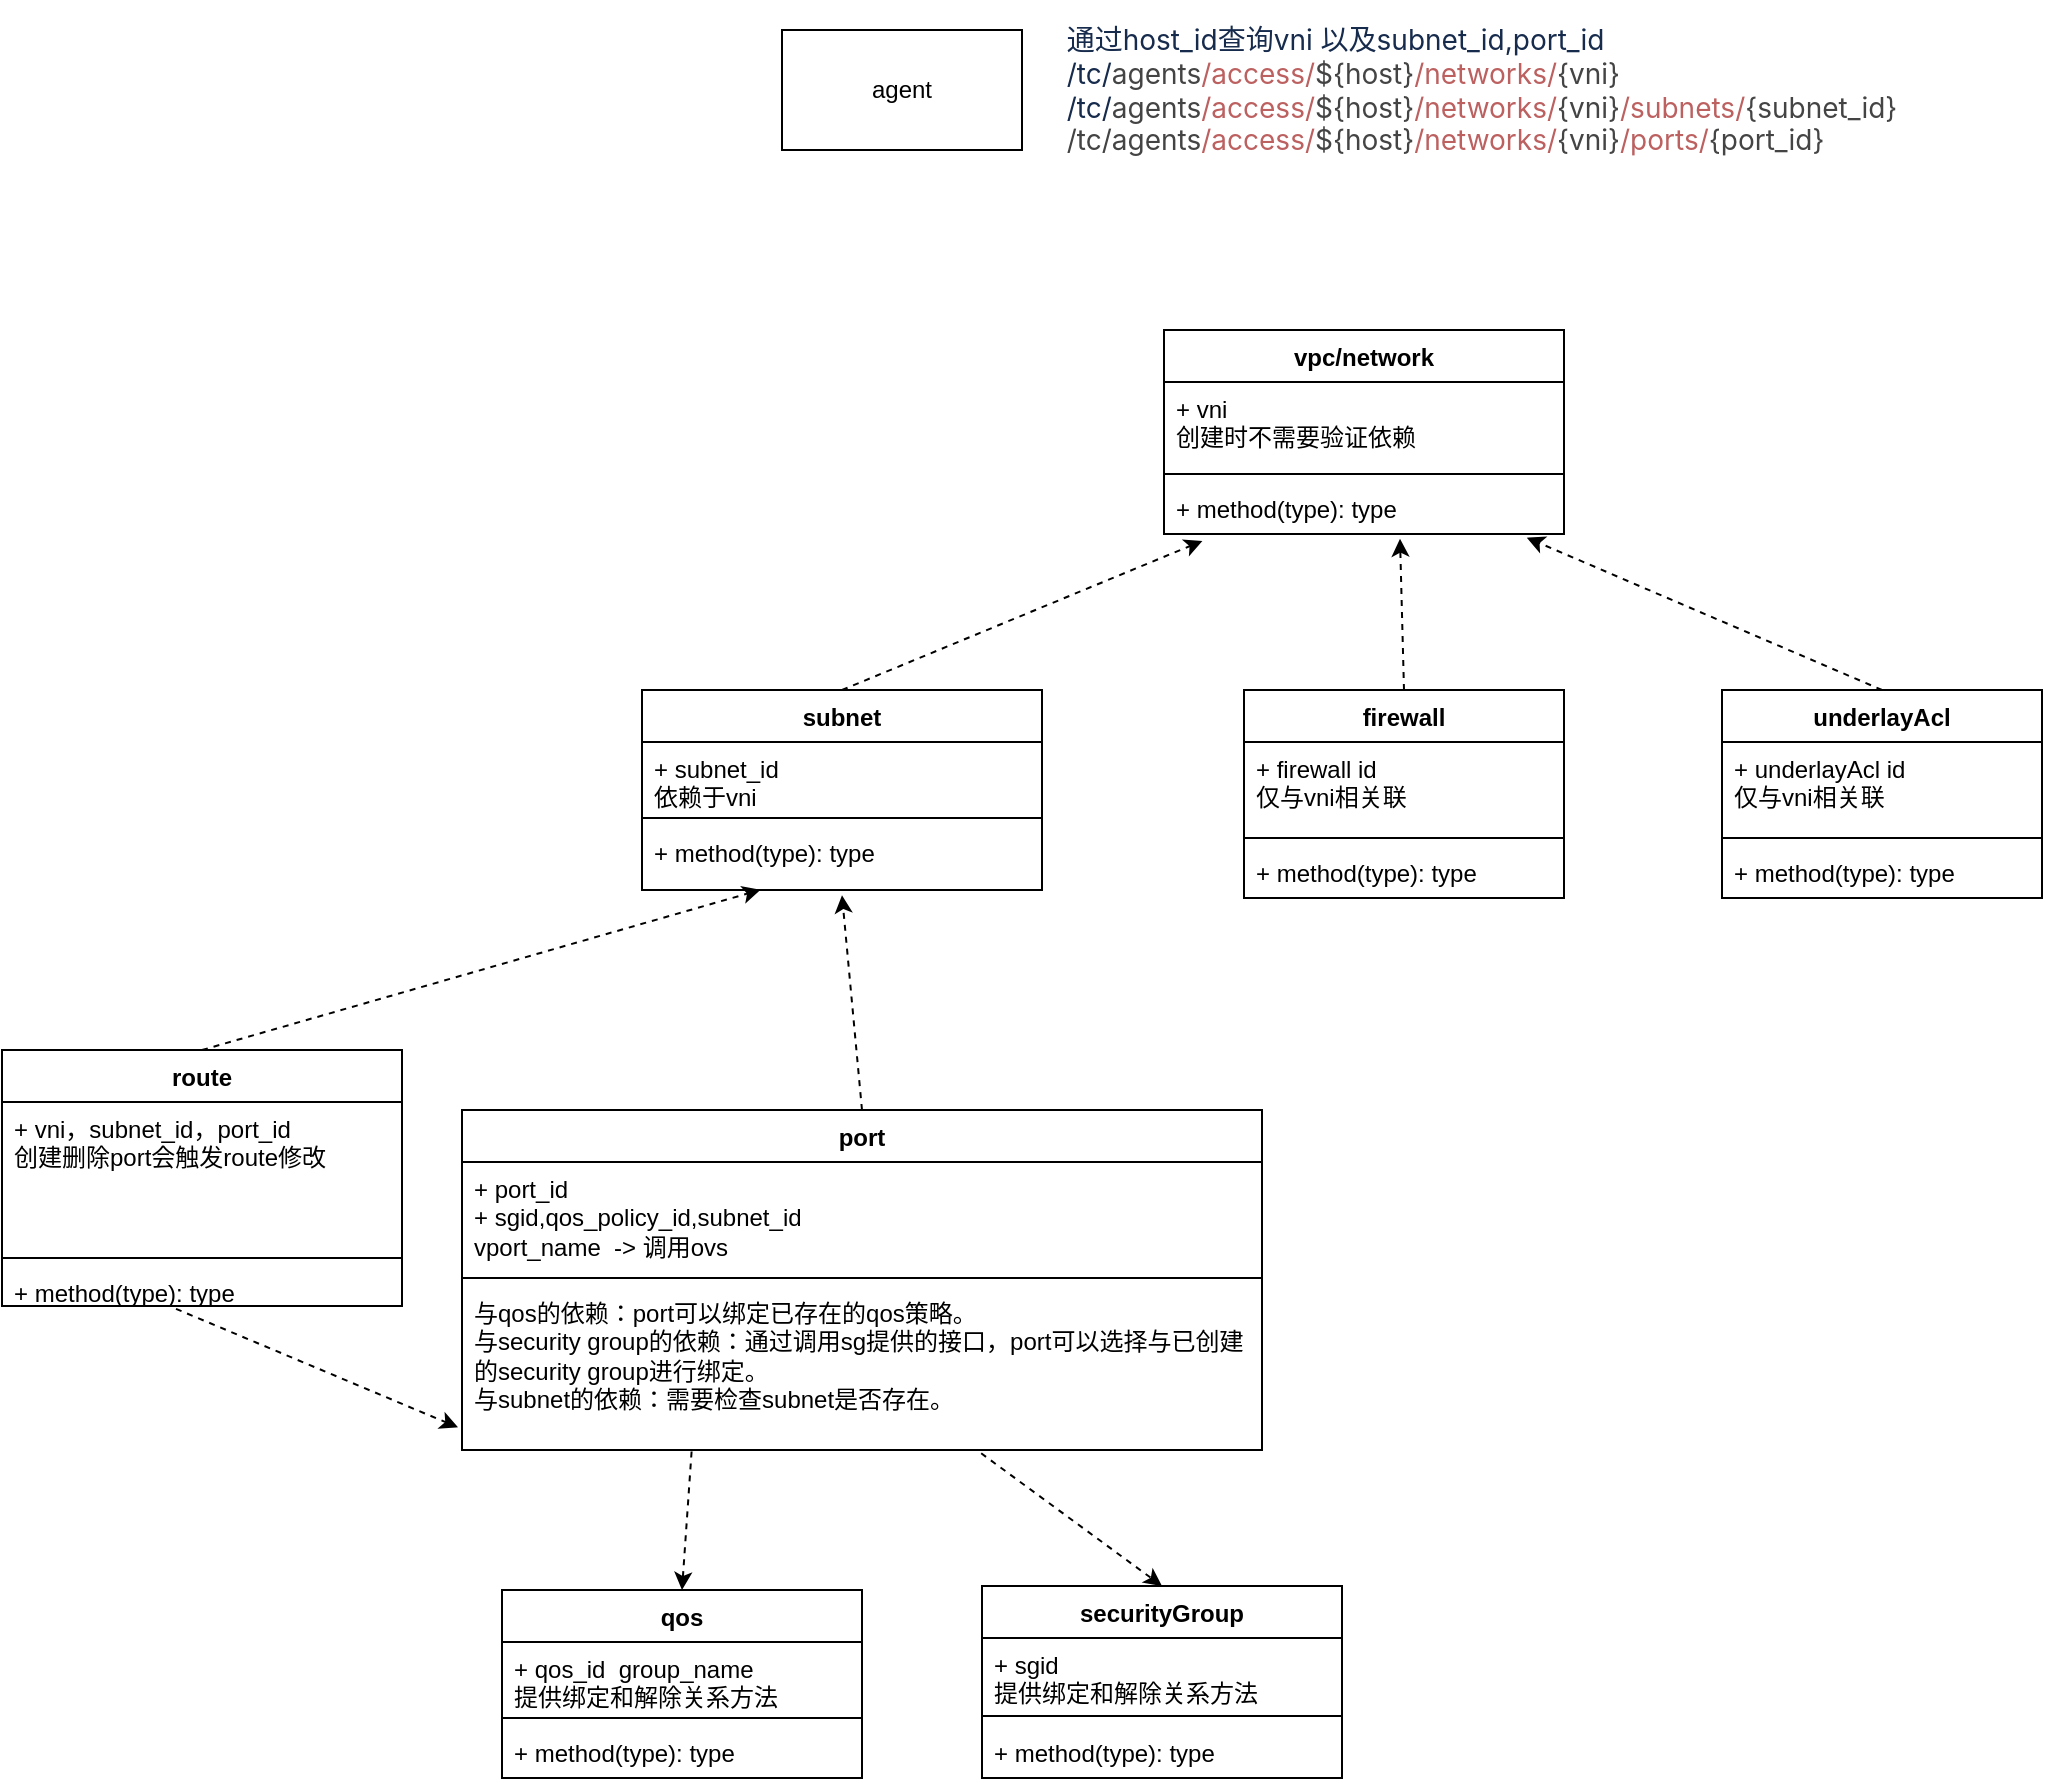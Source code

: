 <mxfile version="22.1.16" type="github">
  <diagram name="第 1 页" id="Pc2Y3xLQnUcVP0rlBtkb">
    <mxGraphModel dx="1812" dy="564" grid="1" gridSize="10" guides="1" tooltips="1" connect="1" arrows="1" fold="1" page="1" pageScale="1" pageWidth="827" pageHeight="1169" math="0" shadow="0">
      <root>
        <mxCell id="0" />
        <mxCell id="1" parent="0" />
        <mxCell id="l93nlvmvGtReNhgtbC6s-1" value="agent" style="rounded=0;whiteSpace=wrap;html=1;" parent="1" vertex="1">
          <mxGeometry x="160" y="20" width="120" height="60" as="geometry" />
        </mxCell>
        <mxCell id="l93nlvmvGtReNhgtbC6s-2" value="&lt;p style=&quot;margin: 0px; padding: 0px; color: rgb(23, 43, 77); font-family: -apple-system, BlinkMacSystemFont, &amp;quot;Segoe UI&amp;quot;, Roboto, Oxygen, Ubuntu, &amp;quot;Fira Sans&amp;quot;, &amp;quot;Droid Sans&amp;quot;, &amp;quot;Helvetica Neue&amp;quot;, sans-serif; font-size: 14px; text-align: left; background-color: rgb(255, 255, 255);&quot;&gt;通过host_id查询vni 以及subnet_id,port_id&lt;/p&gt;&lt;p style=&quot;margin: 0px; padding: 0px; color: rgb(23, 43, 77); font-family: -apple-system, BlinkMacSystemFont, &amp;quot;Segoe UI&amp;quot;, Roboto, Oxygen, Ubuntu, &amp;quot;Fira Sans&amp;quot;, &amp;quot;Droid Sans&amp;quot;, &amp;quot;Helvetica Neue&amp;quot;, sans-serif; font-size: 14px; text-align: left; background-color: rgb(255, 255, 255);&quot;&gt;/tc/&lt;span style=&quot;color: rgb(68, 68, 68);&quot;&gt;agents&lt;/span&gt;&lt;span style=&quot;color: rgb(188, 96, 96);&quot; class=&quot;hljs-regexp&quot;&gt;/access/&lt;/span&gt;&lt;span style=&quot;color: rgb(68, 68, 68);&quot;&gt;${host}&lt;/span&gt;&lt;span style=&quot;color: rgb(188, 96, 96);&quot; class=&quot;hljs-regexp&quot;&gt;/networks/&lt;/span&gt;&lt;span style=&quot;color: rgb(68, 68, 68);&quot;&gt;{vni}&lt;/span&gt;&lt;/p&gt;&lt;p style=&quot;margin: 0px; padding: 0px; color: rgb(23, 43, 77); font-family: -apple-system, BlinkMacSystemFont, &amp;quot;Segoe UI&amp;quot;, Roboto, Oxygen, Ubuntu, &amp;quot;Fira Sans&amp;quot;, &amp;quot;Droid Sans&amp;quot;, &amp;quot;Helvetica Neue&amp;quot;, sans-serif; font-size: 14px; text-align: left; background-color: rgb(255, 255, 255);&quot;&gt;/tc/&lt;span style=&quot;border-color: var(--border-color); color: rgb(68, 68, 68);&quot;&gt;agents&lt;/span&gt;&lt;span style=&quot;border-color: var(--border-color); color: rgb(188, 96, 96);&quot; class=&quot;hljs-regexp&quot;&gt;/access/&lt;/span&gt;&lt;span style=&quot;border-color: var(--border-color); color: rgb(68, 68, 68);&quot;&gt;${host}&lt;/span&gt;&lt;span style=&quot;border-color: var(--border-color); color: rgb(188, 96, 96);&quot; class=&quot;hljs-regexp&quot;&gt;/networks/&lt;/span&gt;&lt;span style=&quot;border-color: var(--border-color); color: rgb(68, 68, 68);&quot;&gt;{vni}&lt;/span&gt;&lt;span style=&quot;border-color: var(--border-color); color: rgb(188, 96, 96);&quot; class=&quot;hljs-regexp&quot;&gt;/subnets/&lt;/span&gt;&lt;span style=&quot;border-color: var(--border-color); color: rgb(68, 68, 68);&quot;&gt;{subnet_id}&lt;/span&gt;&lt;span style=&quot;color: rgb(68, 68, 68);&quot;&gt;&lt;br&gt;&lt;/span&gt;&lt;/p&gt;&lt;p style=&quot;margin: 0px; padding: 0px; color: rgb(23, 43, 77); font-family: -apple-system, BlinkMacSystemFont, &amp;quot;Segoe UI&amp;quot;, Roboto, Oxygen, Ubuntu, &amp;quot;Fira Sans&amp;quot;, &amp;quot;Droid Sans&amp;quot;, &amp;quot;Helvetica Neue&amp;quot;, sans-serif; font-size: 14px; text-align: left; background-color: rgb(255, 255, 255);&quot;&gt;&lt;span style=&quot;border-color: var(--border-color); color: rgb(68, 68, 68);&quot;&gt;/tc/&lt;span style=&quot;border-color: var(--border-color);&quot;&gt;agents&lt;/span&gt;&lt;span style=&quot;border-color: var(--border-color); color: rgb(188, 96, 96);&quot; class=&quot;hljs-regexp&quot;&gt;/access/&lt;/span&gt;&lt;span style=&quot;border-color: var(--border-color);&quot;&gt;${host}&lt;/span&gt;&lt;span style=&quot;border-color: var(--border-color); color: rgb(188, 96, 96);&quot; class=&quot;hljs-regexp&quot;&gt;/networks/&lt;/span&gt;&lt;span style=&quot;border-color: var(--border-color);&quot;&gt;{vni}&lt;/span&gt;&lt;span style=&quot;border-color: var(--border-color); color: rgb(188, 96, 96);&quot; class=&quot;hljs-regexp&quot;&gt;/ports/&lt;/span&gt;&lt;span style=&quot;border-color: var(--border-color);&quot;&gt;{port_id}&lt;/span&gt;&lt;/span&gt;&lt;/p&gt;" style="text;html=1;strokeColor=none;fillColor=none;align=center;verticalAlign=middle;whiteSpace=wrap;rounded=0;" parent="1" vertex="1">
          <mxGeometry x="310" y="5" width="400" height="90" as="geometry" />
        </mxCell>
        <mxCell id="l93nlvmvGtReNhgtbC6s-5" value="" style="endArrow=classic;html=1;rounded=0;entryX=0.096;entryY=1.133;entryDx=0;entryDy=0;entryPerimeter=0;dashed=1;exitX=0.5;exitY=0;exitDx=0;exitDy=0;" parent="1" source="l93nlvmvGtReNhgtbC6s-17" target="l93nlvmvGtReNhgtbC6s-16" edge="1">
          <mxGeometry width="50" height="50" relative="1" as="geometry">
            <mxPoint x="111" y="330" as="sourcePoint" />
            <mxPoint x="193.68" y="270.24" as="targetPoint" />
          </mxGeometry>
        </mxCell>
        <mxCell id="l93nlvmvGtReNhgtbC6s-13" value="vpc/network" style="swimlane;fontStyle=1;align=center;verticalAlign=top;childLayout=stackLayout;horizontal=1;startSize=26;horizontalStack=0;resizeParent=1;resizeParentMax=0;resizeLast=0;collapsible=1;marginBottom=0;whiteSpace=wrap;html=1;" parent="1" vertex="1">
          <mxGeometry x="351" y="170" width="200" height="102" as="geometry" />
        </mxCell>
        <mxCell id="l93nlvmvGtReNhgtbC6s-14" value="+ vni&lt;br&gt;创建时不需要验证依赖" style="text;strokeColor=none;fillColor=none;align=left;verticalAlign=top;spacingLeft=4;spacingRight=4;overflow=hidden;rotatable=0;points=[[0,0.5],[1,0.5]];portConstraint=eastwest;whiteSpace=wrap;html=1;" parent="l93nlvmvGtReNhgtbC6s-13" vertex="1">
          <mxGeometry y="26" width="200" height="42" as="geometry" />
        </mxCell>
        <mxCell id="l93nlvmvGtReNhgtbC6s-15" value="" style="line;strokeWidth=1;fillColor=none;align=left;verticalAlign=middle;spacingTop=-1;spacingLeft=3;spacingRight=3;rotatable=0;labelPosition=right;points=[];portConstraint=eastwest;strokeColor=inherit;" parent="l93nlvmvGtReNhgtbC6s-13" vertex="1">
          <mxGeometry y="68" width="200" height="8" as="geometry" />
        </mxCell>
        <mxCell id="l93nlvmvGtReNhgtbC6s-16" value="+ method(type): type" style="text;strokeColor=none;fillColor=none;align=left;verticalAlign=top;spacingLeft=4;spacingRight=4;overflow=hidden;rotatable=0;points=[[0,0.5],[1,0.5]];portConstraint=eastwest;whiteSpace=wrap;html=1;" parent="l93nlvmvGtReNhgtbC6s-13" vertex="1">
          <mxGeometry y="76" width="200" height="26" as="geometry" />
        </mxCell>
        <mxCell id="l93nlvmvGtReNhgtbC6s-17" value="subnet" style="swimlane;fontStyle=1;align=center;verticalAlign=top;childLayout=stackLayout;horizontal=1;startSize=26;horizontalStack=0;resizeParent=1;resizeParentMax=0;resizeLast=0;collapsible=1;marginBottom=0;whiteSpace=wrap;html=1;" parent="1" vertex="1">
          <mxGeometry x="90" y="350" width="200" height="100" as="geometry" />
        </mxCell>
        <mxCell id="l93nlvmvGtReNhgtbC6s-18" value="+ subnet_id&lt;br&gt;依赖于vni" style="text;strokeColor=none;fillColor=none;align=left;verticalAlign=top;spacingLeft=4;spacingRight=4;overflow=hidden;rotatable=0;points=[[0,0.5],[1,0.5]];portConstraint=eastwest;whiteSpace=wrap;html=1;" parent="l93nlvmvGtReNhgtbC6s-17" vertex="1">
          <mxGeometry y="26" width="200" height="34" as="geometry" />
        </mxCell>
        <mxCell id="l93nlvmvGtReNhgtbC6s-19" value="" style="line;strokeWidth=1;fillColor=none;align=left;verticalAlign=middle;spacingTop=-1;spacingLeft=3;spacingRight=3;rotatable=0;labelPosition=right;points=[];portConstraint=eastwest;strokeColor=inherit;" parent="l93nlvmvGtReNhgtbC6s-17" vertex="1">
          <mxGeometry y="60" width="200" height="8" as="geometry" />
        </mxCell>
        <mxCell id="l93nlvmvGtReNhgtbC6s-20" value="+ method(type): type" style="text;strokeColor=none;fillColor=none;align=left;verticalAlign=top;spacingLeft=4;spacingRight=4;overflow=hidden;rotatable=0;points=[[0,0.5],[1,0.5]];portConstraint=eastwest;whiteSpace=wrap;html=1;" parent="l93nlvmvGtReNhgtbC6s-17" vertex="1">
          <mxGeometry y="68" width="200" height="32" as="geometry" />
        </mxCell>
        <mxCell id="l93nlvmvGtReNhgtbC6s-22" value="port" style="swimlane;fontStyle=1;align=center;verticalAlign=top;childLayout=stackLayout;horizontal=1;startSize=26;horizontalStack=0;resizeParent=1;resizeParentMax=0;resizeLast=0;collapsible=1;marginBottom=0;whiteSpace=wrap;html=1;" parent="1" vertex="1">
          <mxGeometry y="560" width="400" height="170" as="geometry" />
        </mxCell>
        <mxCell id="l93nlvmvGtReNhgtbC6s-23" value="+ port_id&lt;br&gt;+ sgid,qos_policy_id,subnet_id&lt;br&gt;vport_name&amp;nbsp; -&amp;gt; 调用ovs" style="text;strokeColor=none;fillColor=none;align=left;verticalAlign=top;spacingLeft=4;spacingRight=4;overflow=hidden;rotatable=0;points=[[0,0.5],[1,0.5]];portConstraint=eastwest;whiteSpace=wrap;html=1;" parent="l93nlvmvGtReNhgtbC6s-22" vertex="1">
          <mxGeometry y="26" width="400" height="54" as="geometry" />
        </mxCell>
        <mxCell id="l93nlvmvGtReNhgtbC6s-24" value="" style="line;strokeWidth=1;fillColor=none;align=left;verticalAlign=middle;spacingTop=-1;spacingLeft=3;spacingRight=3;rotatable=0;labelPosition=right;points=[];portConstraint=eastwest;strokeColor=inherit;" parent="l93nlvmvGtReNhgtbC6s-22" vertex="1">
          <mxGeometry y="80" width="400" height="8" as="geometry" />
        </mxCell>
        <mxCell id="l93nlvmvGtReNhgtbC6s-25" value="与qos的依赖：port可以绑定已存在的qos策略。&lt;br&gt;与security group的依赖：通过调用sg提供的接口，port可以选择与已创建的security group进行绑定。&lt;br&gt;与subnet的依赖：需要检查subnet是否存在。" style="text;strokeColor=none;fillColor=none;align=left;verticalAlign=top;spacingLeft=4;spacingRight=4;overflow=hidden;rotatable=0;points=[[0,0.5],[1,0.5]];portConstraint=eastwest;whiteSpace=wrap;html=1;" parent="l93nlvmvGtReNhgtbC6s-22" vertex="1">
          <mxGeometry y="88" width="400" height="82" as="geometry" />
        </mxCell>
        <mxCell id="l93nlvmvGtReNhgtbC6s-26" value="" style="endArrow=classic;html=1;rounded=0;dashed=1;exitX=0.5;exitY=0;exitDx=0;exitDy=0;entryX=0.5;entryY=1.081;entryDx=0;entryDy=0;entryPerimeter=0;" parent="1" source="l93nlvmvGtReNhgtbC6s-22" edge="1" target="l93nlvmvGtReNhgtbC6s-20">
          <mxGeometry width="50" height="50" relative="1" as="geometry">
            <mxPoint x="121" y="340" as="sourcePoint" />
            <mxPoint x="255" y="420" as="targetPoint" />
          </mxGeometry>
        </mxCell>
        <mxCell id="l93nlvmvGtReNhgtbC6s-27" value="qos" style="swimlane;fontStyle=1;align=center;verticalAlign=top;childLayout=stackLayout;horizontal=1;startSize=26;horizontalStack=0;resizeParent=1;resizeParentMax=0;resizeLast=0;collapsible=1;marginBottom=0;whiteSpace=wrap;html=1;" parent="1" vertex="1">
          <mxGeometry x="20" y="800" width="180" height="94" as="geometry" />
        </mxCell>
        <mxCell id="l93nlvmvGtReNhgtbC6s-28" value="+ qos_id&amp;nbsp; group_name&lt;br&gt;提供绑定和解除关系方法" style="text;strokeColor=none;fillColor=none;align=left;verticalAlign=top;spacingLeft=4;spacingRight=4;overflow=hidden;rotatable=0;points=[[0,0.5],[1,0.5]];portConstraint=eastwest;whiteSpace=wrap;html=1;" parent="l93nlvmvGtReNhgtbC6s-27" vertex="1">
          <mxGeometry y="26" width="180" height="34" as="geometry" />
        </mxCell>
        <mxCell id="l93nlvmvGtReNhgtbC6s-29" value="" style="line;strokeWidth=1;fillColor=none;align=left;verticalAlign=middle;spacingTop=-1;spacingLeft=3;spacingRight=3;rotatable=0;labelPosition=right;points=[];portConstraint=eastwest;strokeColor=inherit;" parent="l93nlvmvGtReNhgtbC6s-27" vertex="1">
          <mxGeometry y="60" width="180" height="8" as="geometry" />
        </mxCell>
        <mxCell id="l93nlvmvGtReNhgtbC6s-30" value="+ method(type): type" style="text;strokeColor=none;fillColor=none;align=left;verticalAlign=top;spacingLeft=4;spacingRight=4;overflow=hidden;rotatable=0;points=[[0,0.5],[1,0.5]];portConstraint=eastwest;whiteSpace=wrap;html=1;" parent="l93nlvmvGtReNhgtbC6s-27" vertex="1">
          <mxGeometry y="68" width="180" height="26" as="geometry" />
        </mxCell>
        <mxCell id="l93nlvmvGtReNhgtbC6s-32" value="securityGroup" style="swimlane;fontStyle=1;align=center;verticalAlign=top;childLayout=stackLayout;horizontal=1;startSize=26;horizontalStack=0;resizeParent=1;resizeParentMax=0;resizeLast=0;collapsible=1;marginBottom=0;whiteSpace=wrap;html=1;" parent="1" vertex="1">
          <mxGeometry x="260" y="798" width="180" height="96" as="geometry" />
        </mxCell>
        <mxCell id="l93nlvmvGtReNhgtbC6s-33" value="+ sgid&lt;br&gt;提供绑定和解除关系方法" style="text;strokeColor=none;fillColor=none;align=left;verticalAlign=top;spacingLeft=4;spacingRight=4;overflow=hidden;rotatable=0;points=[[0,0.5],[1,0.5]];portConstraint=eastwest;whiteSpace=wrap;html=1;" parent="l93nlvmvGtReNhgtbC6s-32" vertex="1">
          <mxGeometry y="26" width="180" height="34" as="geometry" />
        </mxCell>
        <mxCell id="l93nlvmvGtReNhgtbC6s-34" value="" style="line;strokeWidth=1;fillColor=none;align=left;verticalAlign=middle;spacingTop=-1;spacingLeft=3;spacingRight=3;rotatable=0;labelPosition=right;points=[];portConstraint=eastwest;strokeColor=inherit;" parent="l93nlvmvGtReNhgtbC6s-32" vertex="1">
          <mxGeometry y="60" width="180" height="10" as="geometry" />
        </mxCell>
        <mxCell id="l93nlvmvGtReNhgtbC6s-35" value="+ method(type): type" style="text;strokeColor=none;fillColor=none;align=left;verticalAlign=top;spacingLeft=4;spacingRight=4;overflow=hidden;rotatable=0;points=[[0,0.5],[1,0.5]];portConstraint=eastwest;whiteSpace=wrap;html=1;" parent="l93nlvmvGtReNhgtbC6s-32" vertex="1">
          <mxGeometry y="70" width="180" height="26" as="geometry" />
        </mxCell>
        <mxCell id="l93nlvmvGtReNhgtbC6s-37" value="route" style="swimlane;fontStyle=1;align=center;verticalAlign=top;childLayout=stackLayout;horizontal=1;startSize=26;horizontalStack=0;resizeParent=1;resizeParentMax=0;resizeLast=0;collapsible=1;marginBottom=0;whiteSpace=wrap;html=1;" parent="1" vertex="1">
          <mxGeometry x="-230" y="530" width="200" height="128" as="geometry" />
        </mxCell>
        <mxCell id="l93nlvmvGtReNhgtbC6s-38" value="+ vni，subnet_id，port_id&lt;br&gt;创建删除port会触发route修改" style="text;strokeColor=none;fillColor=none;align=left;verticalAlign=top;spacingLeft=4;spacingRight=4;overflow=hidden;rotatable=0;points=[[0,0.5],[1,0.5]];portConstraint=eastwest;whiteSpace=wrap;html=1;" parent="l93nlvmvGtReNhgtbC6s-37" vertex="1">
          <mxGeometry y="26" width="200" height="74" as="geometry" />
        </mxCell>
        <mxCell id="l93nlvmvGtReNhgtbC6s-39" value="" style="line;strokeWidth=1;fillColor=none;align=left;verticalAlign=middle;spacingTop=-1;spacingLeft=3;spacingRight=3;rotatable=0;labelPosition=right;points=[];portConstraint=eastwest;strokeColor=inherit;" parent="l93nlvmvGtReNhgtbC6s-37" vertex="1">
          <mxGeometry y="100" width="200" height="8" as="geometry" />
        </mxCell>
        <mxCell id="l93nlvmvGtReNhgtbC6s-40" value="+ method(type): type" style="text;strokeColor=none;fillColor=none;align=left;verticalAlign=top;spacingLeft=4;spacingRight=4;overflow=hidden;rotatable=0;points=[[0,0.5],[1,0.5]];portConstraint=eastwest;whiteSpace=wrap;html=1;" parent="l93nlvmvGtReNhgtbC6s-37" vertex="1">
          <mxGeometry y="108" width="200" height="20" as="geometry" />
        </mxCell>
        <mxCell id="l93nlvmvGtReNhgtbC6s-41" value="" style="endArrow=classic;html=1;rounded=0;dashed=1;exitX=0.5;exitY=0;exitDx=0;exitDy=0;entryX=0.296;entryY=0.998;entryDx=0;entryDy=0;entryPerimeter=0;" parent="1" source="l93nlvmvGtReNhgtbC6s-37" target="l93nlvmvGtReNhgtbC6s-20" edge="1">
          <mxGeometry width="50" height="50" relative="1" as="geometry">
            <mxPoint x="321" y="642" as="sourcePoint" />
            <mxPoint x="357" y="449" as="targetPoint" />
          </mxGeometry>
        </mxCell>
        <mxCell id="l93nlvmvGtReNhgtbC6s-42" value="" style="endArrow=classic;html=1;rounded=0;dashed=1;exitX=0.435;exitY=1.071;exitDx=0;exitDy=0;exitPerimeter=0;entryX=-0.005;entryY=0.862;entryDx=0;entryDy=0;entryPerimeter=0;" parent="1" source="l93nlvmvGtReNhgtbC6s-40" target="l93nlvmvGtReNhgtbC6s-25" edge="1">
          <mxGeometry width="50" height="50" relative="1" as="geometry">
            <mxPoint x="-70.32" y="669.996" as="sourcePoint" />
            <mxPoint x="70" y="679.147" as="targetPoint" />
          </mxGeometry>
        </mxCell>
        <mxCell id="l93nlvmvGtReNhgtbC6s-43" value="firewall" style="swimlane;fontStyle=1;align=center;verticalAlign=top;childLayout=stackLayout;horizontal=1;startSize=26;horizontalStack=0;resizeParent=1;resizeParentMax=0;resizeLast=0;collapsible=1;marginBottom=0;whiteSpace=wrap;html=1;" parent="1" vertex="1">
          <mxGeometry x="391" y="350" width="160" height="104" as="geometry" />
        </mxCell>
        <mxCell id="l93nlvmvGtReNhgtbC6s-44" value="+ firewall id&lt;br&gt;仅与vni相关联" style="text;strokeColor=none;fillColor=none;align=left;verticalAlign=top;spacingLeft=4;spacingRight=4;overflow=hidden;rotatable=0;points=[[0,0.5],[1,0.5]];portConstraint=eastwest;whiteSpace=wrap;html=1;" parent="l93nlvmvGtReNhgtbC6s-43" vertex="1">
          <mxGeometry y="26" width="160" height="44" as="geometry" />
        </mxCell>
        <mxCell id="l93nlvmvGtReNhgtbC6s-45" value="" style="line;strokeWidth=1;fillColor=none;align=left;verticalAlign=middle;spacingTop=-1;spacingLeft=3;spacingRight=3;rotatable=0;labelPosition=right;points=[];portConstraint=eastwest;strokeColor=inherit;" parent="l93nlvmvGtReNhgtbC6s-43" vertex="1">
          <mxGeometry y="70" width="160" height="8" as="geometry" />
        </mxCell>
        <mxCell id="l93nlvmvGtReNhgtbC6s-46" value="+ method(type): type" style="text;strokeColor=none;fillColor=none;align=left;verticalAlign=top;spacingLeft=4;spacingRight=4;overflow=hidden;rotatable=0;points=[[0,0.5],[1,0.5]];portConstraint=eastwest;whiteSpace=wrap;html=1;" parent="l93nlvmvGtReNhgtbC6s-43" vertex="1">
          <mxGeometry y="78" width="160" height="26" as="geometry" />
        </mxCell>
        <mxCell id="l93nlvmvGtReNhgtbC6s-47" value="" style="endArrow=classic;html=1;rounded=0;entryX=0.59;entryY=1.09;entryDx=0;entryDy=0;dashed=1;exitX=0.5;exitY=0;exitDx=0;exitDy=0;entryPerimeter=0;" parent="1" source="l93nlvmvGtReNhgtbC6s-43" target="l93nlvmvGtReNhgtbC6s-16" edge="1">
          <mxGeometry width="50" height="50" relative="1" as="geometry">
            <mxPoint x="381" y="340" as="sourcePoint" />
            <mxPoint x="333" y="300" as="targetPoint" />
          </mxGeometry>
        </mxCell>
        <mxCell id="l93nlvmvGtReNhgtbC6s-48" value="underlayAcl&lt;br&gt;" style="swimlane;fontStyle=1;align=center;verticalAlign=top;childLayout=stackLayout;horizontal=1;startSize=26;horizontalStack=0;resizeParent=1;resizeParentMax=0;resizeLast=0;collapsible=1;marginBottom=0;whiteSpace=wrap;html=1;" parent="1" vertex="1">
          <mxGeometry x="630" y="350" width="160" height="104" as="geometry" />
        </mxCell>
        <mxCell id="l93nlvmvGtReNhgtbC6s-49" value="+ underlayAcl id&lt;br&gt;仅与vni相关联" style="text;strokeColor=none;fillColor=none;align=left;verticalAlign=top;spacingLeft=4;spacingRight=4;overflow=hidden;rotatable=0;points=[[0,0.5],[1,0.5]];portConstraint=eastwest;whiteSpace=wrap;html=1;" parent="l93nlvmvGtReNhgtbC6s-48" vertex="1">
          <mxGeometry y="26" width="160" height="44" as="geometry" />
        </mxCell>
        <mxCell id="l93nlvmvGtReNhgtbC6s-50" value="" style="line;strokeWidth=1;fillColor=none;align=left;verticalAlign=middle;spacingTop=-1;spacingLeft=3;spacingRight=3;rotatable=0;labelPosition=right;points=[];portConstraint=eastwest;strokeColor=inherit;" parent="l93nlvmvGtReNhgtbC6s-48" vertex="1">
          <mxGeometry y="70" width="160" height="8" as="geometry" />
        </mxCell>
        <mxCell id="l93nlvmvGtReNhgtbC6s-51" value="+ method(type): type" style="text;strokeColor=none;fillColor=none;align=left;verticalAlign=top;spacingLeft=4;spacingRight=4;overflow=hidden;rotatable=0;points=[[0,0.5],[1,0.5]];portConstraint=eastwest;whiteSpace=wrap;html=1;" parent="l93nlvmvGtReNhgtbC6s-48" vertex="1">
          <mxGeometry y="78" width="160" height="26" as="geometry" />
        </mxCell>
        <mxCell id="l93nlvmvGtReNhgtbC6s-52" value="" style="endArrow=classic;html=1;rounded=0;entryX=0.907;entryY=1.071;entryDx=0;entryDy=0;dashed=1;exitX=0.5;exitY=0;exitDx=0;exitDy=0;entryPerimeter=0;" parent="1" target="l93nlvmvGtReNhgtbC6s-16" edge="1" source="l93nlvmvGtReNhgtbC6s-48">
          <mxGeometry width="50" height="50" relative="1" as="geometry">
            <mxPoint x="721" y="380" as="sourcePoint" />
            <mxPoint x="365" y="283" as="targetPoint" />
          </mxGeometry>
        </mxCell>
        <mxCell id="l93nlvmvGtReNhgtbC6s-36" value="" style="endArrow=classic;html=1;rounded=0;dashed=1;exitX=0.649;exitY=1.02;exitDx=0;exitDy=0;entryX=0.5;entryY=0;entryDx=0;entryDy=0;exitPerimeter=0;" parent="1" source="l93nlvmvGtReNhgtbC6s-25" target="l93nlvmvGtReNhgtbC6s-32" edge="1">
          <mxGeometry width="50" height="50" relative="1" as="geometry">
            <mxPoint x="391" y="420" as="sourcePoint" />
            <mxPoint x="291" y="470" as="targetPoint" />
            <Array as="points" />
          </mxGeometry>
        </mxCell>
        <mxCell id="dFot2MCFUsPjb1elVUBk-2" value="" style="endArrow=classic;html=1;rounded=0;dashed=1;exitX=0.287;exitY=1.009;exitDx=0;exitDy=0;entryX=0.5;entryY=0;entryDx=0;entryDy=0;exitPerimeter=0;" edge="1" parent="1" source="l93nlvmvGtReNhgtbC6s-25" target="l93nlvmvGtReNhgtbC6s-27">
          <mxGeometry width="50" height="50" relative="1" as="geometry">
            <mxPoint x="230" y="750" as="sourcePoint" />
            <mxPoint x="310" y="807" as="targetPoint" />
            <Array as="points" />
          </mxGeometry>
        </mxCell>
      </root>
    </mxGraphModel>
  </diagram>
</mxfile>

